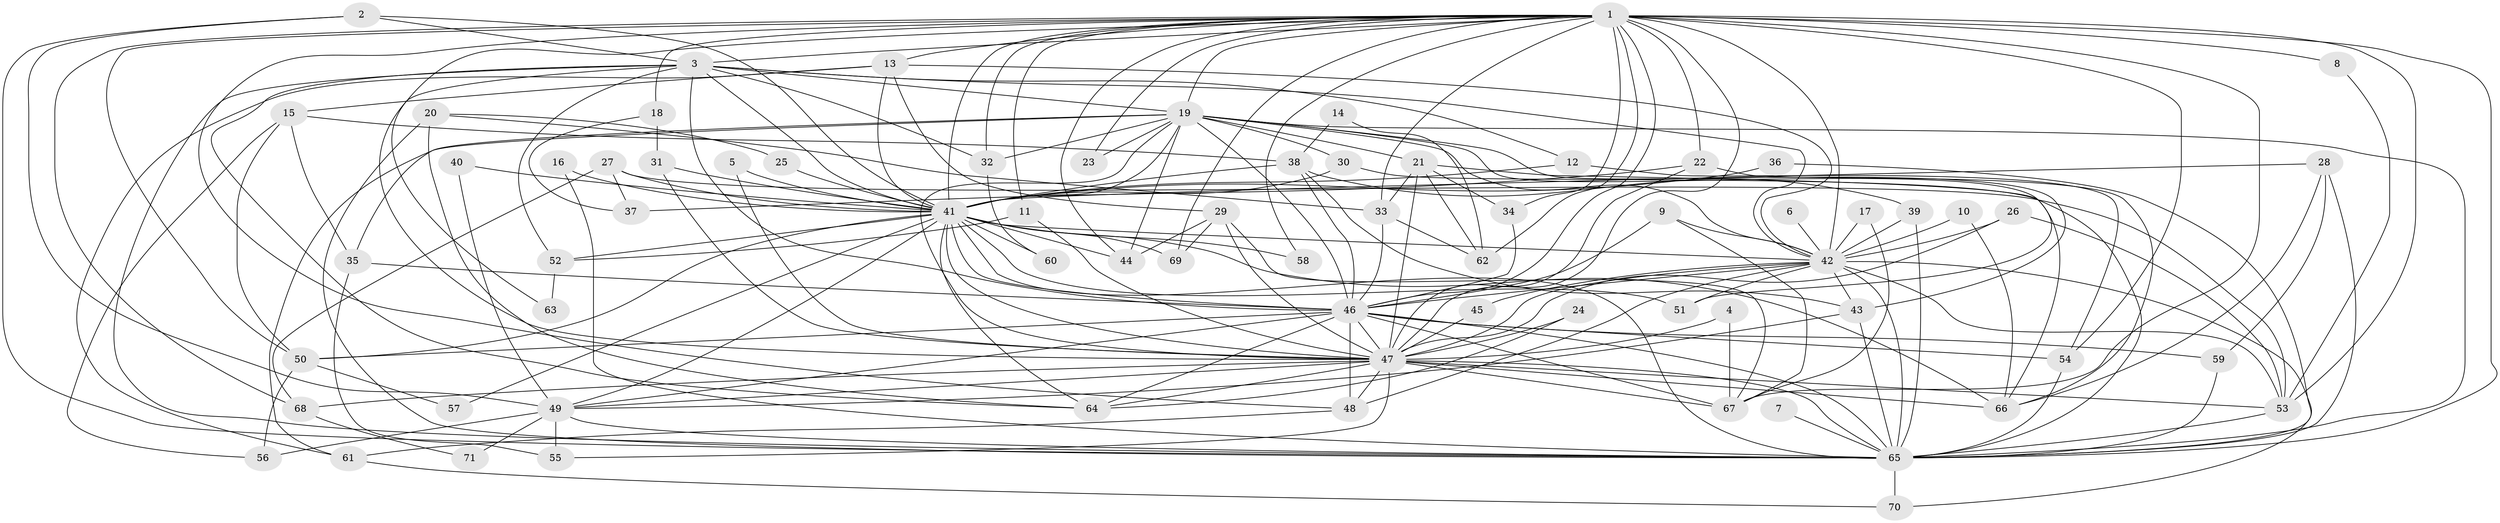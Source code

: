 // original degree distribution, {23: 0.0070921985815602835, 18: 0.0070921985815602835, 28: 0.014184397163120567, 16: 0.0070921985815602835, 14: 0.0070921985815602835, 26: 0.0070921985815602835, 20: 0.0070921985815602835, 22: 0.0070921985815602835, 40: 0.0070921985815602835, 4: 0.09929078014184398, 7: 0.03546099290780142, 2: 0.475177304964539, 3: 0.2624113475177305, 5: 0.03546099290780142, 6: 0.02127659574468085}
// Generated by graph-tools (version 1.1) at 2025/25/03/09/25 03:25:48]
// undirected, 71 vertices, 197 edges
graph export_dot {
graph [start="1"]
  node [color=gray90,style=filled];
  1;
  2;
  3;
  4;
  5;
  6;
  7;
  8;
  9;
  10;
  11;
  12;
  13;
  14;
  15;
  16;
  17;
  18;
  19;
  20;
  21;
  22;
  23;
  24;
  25;
  26;
  27;
  28;
  29;
  30;
  31;
  32;
  33;
  34;
  35;
  36;
  37;
  38;
  39;
  40;
  41;
  42;
  43;
  44;
  45;
  46;
  47;
  48;
  49;
  50;
  51;
  52;
  53;
  54;
  55;
  56;
  57;
  58;
  59;
  60;
  61;
  62;
  63;
  64;
  65;
  66;
  67;
  68;
  69;
  70;
  71;
  1 -- 3 [weight=2.0];
  1 -- 8 [weight=1.0];
  1 -- 11 [weight=1.0];
  1 -- 13 [weight=1.0];
  1 -- 18 [weight=1.0];
  1 -- 19 [weight=2.0];
  1 -- 22 [weight=1.0];
  1 -- 23 [weight=1.0];
  1 -- 32 [weight=1.0];
  1 -- 33 [weight=1.0];
  1 -- 34 [weight=1.0];
  1 -- 41 [weight=2.0];
  1 -- 42 [weight=2.0];
  1 -- 44 [weight=1.0];
  1 -- 46 [weight=2.0];
  1 -- 47 [weight=6.0];
  1 -- 48 [weight=1.0];
  1 -- 50 [weight=1.0];
  1 -- 53 [weight=1.0];
  1 -- 54 [weight=1.0];
  1 -- 58 [weight=1.0];
  1 -- 62 [weight=2.0];
  1 -- 63 [weight=1.0];
  1 -- 65 [weight=2.0];
  1 -- 67 [weight=1.0];
  1 -- 68 [weight=1.0];
  1 -- 69 [weight=1.0];
  2 -- 3 [weight=1.0];
  2 -- 41 [weight=1.0];
  2 -- 49 [weight=1.0];
  2 -- 65 [weight=1.0];
  3 -- 12 [weight=1.0];
  3 -- 19 [weight=1.0];
  3 -- 32 [weight=1.0];
  3 -- 41 [weight=1.0];
  3 -- 42 [weight=1.0];
  3 -- 46 [weight=1.0];
  3 -- 47 [weight=2.0];
  3 -- 52 [weight=1.0];
  3 -- 64 [weight=1.0];
  3 -- 65 [weight=2.0];
  4 -- 47 [weight=1.0];
  4 -- 67 [weight=1.0];
  5 -- 41 [weight=1.0];
  5 -- 47 [weight=1.0];
  6 -- 42 [weight=1.0];
  7 -- 65 [weight=1.0];
  8 -- 53 [weight=1.0];
  9 -- 42 [weight=1.0];
  9 -- 46 [weight=1.0];
  9 -- 67 [weight=1.0];
  10 -- 42 [weight=1.0];
  10 -- 66 [weight=1.0];
  11 -- 47 [weight=1.0];
  11 -- 52 [weight=1.0];
  12 -- 41 [weight=1.0];
  12 -- 54 [weight=1.0];
  13 -- 15 [weight=1.0];
  13 -- 29 [weight=1.0];
  13 -- 41 [weight=1.0];
  13 -- 42 [weight=1.0];
  13 -- 61 [weight=1.0];
  14 -- 38 [weight=1.0];
  14 -- 62 [weight=1.0];
  15 -- 35 [weight=1.0];
  15 -- 38 [weight=2.0];
  15 -- 50 [weight=1.0];
  15 -- 56 [weight=1.0];
  16 -- 41 [weight=1.0];
  16 -- 65 [weight=1.0];
  17 -- 42 [weight=1.0];
  17 -- 67 [weight=1.0];
  18 -- 31 [weight=1.0];
  18 -- 37 [weight=1.0];
  19 -- 21 [weight=1.0];
  19 -- 23 [weight=1.0];
  19 -- 30 [weight=1.0];
  19 -- 32 [weight=1.0];
  19 -- 35 [weight=1.0];
  19 -- 41 [weight=1.0];
  19 -- 42 [weight=1.0];
  19 -- 43 [weight=1.0];
  19 -- 44 [weight=1.0];
  19 -- 46 [weight=1.0];
  19 -- 47 [weight=3.0];
  19 -- 51 [weight=2.0];
  19 -- 61 [weight=1.0];
  19 -- 65 [weight=1.0];
  20 -- 25 [weight=1.0];
  20 -- 33 [weight=1.0];
  20 -- 64 [weight=1.0];
  20 -- 65 [weight=1.0];
  21 -- 33 [weight=1.0];
  21 -- 34 [weight=1.0];
  21 -- 47 [weight=1.0];
  21 -- 62 [weight=1.0];
  21 -- 66 [weight=1.0];
  22 -- 37 [weight=1.0];
  22 -- 47 [weight=1.0];
  22 -- 66 [weight=1.0];
  24 -- 47 [weight=1.0];
  24 -- 64 [weight=1.0];
  25 -- 41 [weight=1.0];
  26 -- 42 [weight=1.0];
  26 -- 47 [weight=1.0];
  26 -- 53 [weight=1.0];
  27 -- 37 [weight=1.0];
  27 -- 41 [weight=2.0];
  27 -- 53 [weight=1.0];
  27 -- 68 [weight=1.0];
  28 -- 41 [weight=1.0];
  28 -- 59 [weight=1.0];
  28 -- 65 [weight=1.0];
  28 -- 66 [weight=1.0];
  29 -- 44 [weight=1.0];
  29 -- 47 [weight=1.0];
  29 -- 67 [weight=1.0];
  29 -- 69 [weight=1.0];
  30 -- 41 [weight=1.0];
  30 -- 65 [weight=1.0];
  31 -- 41 [weight=1.0];
  31 -- 47 [weight=2.0];
  32 -- 60 [weight=1.0];
  33 -- 46 [weight=1.0];
  33 -- 62 [weight=1.0];
  34 -- 46 [weight=1.0];
  35 -- 46 [weight=1.0];
  35 -- 55 [weight=1.0];
  36 -- 41 [weight=1.0];
  36 -- 65 [weight=1.0];
  38 -- 39 [weight=1.0];
  38 -- 41 [weight=2.0];
  38 -- 43 [weight=1.0];
  38 -- 46 [weight=1.0];
  39 -- 42 [weight=1.0];
  39 -- 65 [weight=1.0];
  40 -- 41 [weight=1.0];
  40 -- 49 [weight=1.0];
  41 -- 42 [weight=2.0];
  41 -- 44 [weight=1.0];
  41 -- 46 [weight=2.0];
  41 -- 47 [weight=2.0];
  41 -- 49 [weight=1.0];
  41 -- 50 [weight=1.0];
  41 -- 51 [weight=1.0];
  41 -- 52 [weight=2.0];
  41 -- 57 [weight=1.0];
  41 -- 58 [weight=1.0];
  41 -- 60 [weight=1.0];
  41 -- 64 [weight=2.0];
  41 -- 65 [weight=1.0];
  41 -- 66 [weight=2.0];
  41 -- 69 [weight=1.0];
  42 -- 43 [weight=1.0];
  42 -- 45 [weight=1.0];
  42 -- 46 [weight=1.0];
  42 -- 47 [weight=2.0];
  42 -- 48 [weight=1.0];
  42 -- 51 [weight=1.0];
  42 -- 53 [weight=1.0];
  42 -- 65 [weight=2.0];
  42 -- 70 [weight=1.0];
  43 -- 49 [weight=1.0];
  43 -- 65 [weight=1.0];
  45 -- 47 [weight=2.0];
  46 -- 47 [weight=2.0];
  46 -- 48 [weight=1.0];
  46 -- 49 [weight=1.0];
  46 -- 50 [weight=1.0];
  46 -- 54 [weight=1.0];
  46 -- 59 [weight=1.0];
  46 -- 64 [weight=1.0];
  46 -- 65 [weight=2.0];
  46 -- 67 [weight=1.0];
  47 -- 48 [weight=1.0];
  47 -- 49 [weight=1.0];
  47 -- 53 [weight=1.0];
  47 -- 55 [weight=1.0];
  47 -- 64 [weight=2.0];
  47 -- 65 [weight=2.0];
  47 -- 66 [weight=1.0];
  47 -- 67 [weight=1.0];
  47 -- 68 [weight=1.0];
  48 -- 61 [weight=1.0];
  49 -- 55 [weight=1.0];
  49 -- 56 [weight=1.0];
  49 -- 65 [weight=1.0];
  49 -- 71 [weight=1.0];
  50 -- 56 [weight=1.0];
  50 -- 57 [weight=1.0];
  52 -- 63 [weight=1.0];
  53 -- 65 [weight=1.0];
  54 -- 65 [weight=1.0];
  59 -- 65 [weight=1.0];
  61 -- 70 [weight=1.0];
  65 -- 70 [weight=1.0];
  68 -- 71 [weight=1.0];
}
